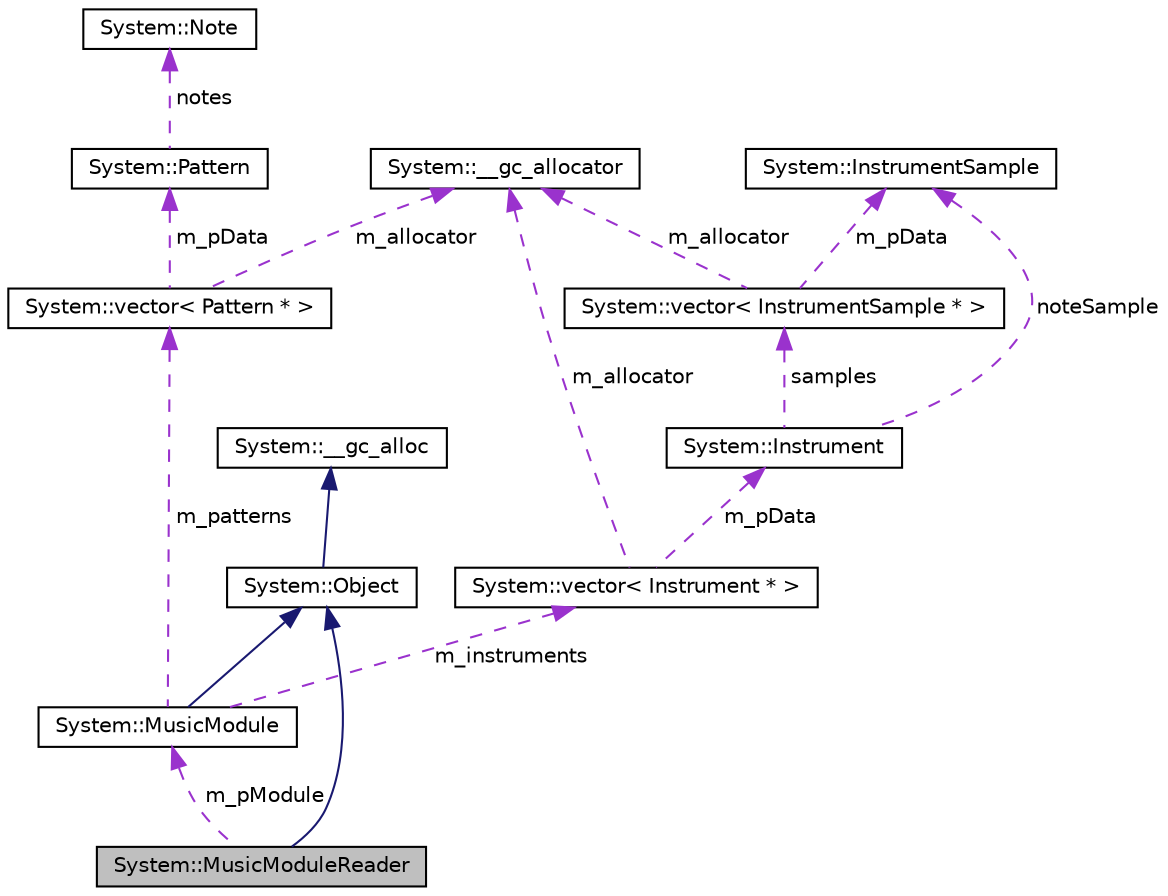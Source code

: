 digraph G
{
  edge [fontname="Helvetica",fontsize="10",labelfontname="Helvetica",labelfontsize="10"];
  node [fontname="Helvetica",fontsize="10",shape=record];
  Node1 [label="System::MusicModuleReader",height=0.2,width=0.4,color="black", fillcolor="grey75", style="filled" fontcolor="black"];
  Node2 -> Node1 [dir="back",color="midnightblue",fontsize="10",style="solid",fontname="Helvetica"];
  Node2 [label="System::Object",height=0.2,width=0.4,color="black", fillcolor="white", style="filled",URL="$class_system_1_1_object.html"];
  Node3 -> Node2 [dir="back",color="midnightblue",fontsize="10",style="solid",fontname="Helvetica"];
  Node3 [label="System::__gc_alloc",height=0.2,width=0.4,color="black", fillcolor="white", style="filled",URL="$class_system_1_1____gc__alloc.html"];
  Node4 -> Node1 [dir="back",color="darkorchid3",fontsize="10",style="dashed",label=" m_pModule" ,fontname="Helvetica"];
  Node4 [label="System::MusicModule",height=0.2,width=0.4,color="black", fillcolor="white", style="filled",URL="$class_system_1_1_music_module.html"];
  Node2 -> Node4 [dir="back",color="midnightblue",fontsize="10",style="solid",fontname="Helvetica"];
  Node5 -> Node4 [dir="back",color="darkorchid3",fontsize="10",style="dashed",label=" m_instruments" ,fontname="Helvetica"];
  Node5 [label="System::vector\< Instrument * \>",height=0.2,width=0.4,color="black", fillcolor="white", style="filled",URL="$class_system_1_1vector.html"];
  Node6 -> Node5 [dir="back",color="darkorchid3",fontsize="10",style="dashed",label=" m_allocator" ,fontname="Helvetica"];
  Node6 [label="System::__gc_allocator",height=0.2,width=0.4,color="black", fillcolor="white", style="filled",URL="$class_system_1_1____gc__allocator.html"];
  Node7 -> Node5 [dir="back",color="darkorchid3",fontsize="10",style="dashed",label=" m_pData" ,fontname="Helvetica"];
  Node7 [label="System::Instrument",height=0.2,width=0.4,color="black", fillcolor="white", style="filled",URL="$class_system_1_1_instrument.html"];
  Node8 -> Node7 [dir="back",color="darkorchid3",fontsize="10",style="dashed",label=" samples" ,fontname="Helvetica"];
  Node8 [label="System::vector\< InstrumentSample * \>",height=0.2,width=0.4,color="black", fillcolor="white", style="filled",URL="$class_system_1_1vector.html"];
  Node6 -> Node8 [dir="back",color="darkorchid3",fontsize="10",style="dashed",label=" m_allocator" ,fontname="Helvetica"];
  Node9 -> Node8 [dir="back",color="darkorchid3",fontsize="10",style="dashed",label=" m_pData" ,fontname="Helvetica"];
  Node9 [label="System::InstrumentSample",height=0.2,width=0.4,color="black", fillcolor="white", style="filled",URL="$class_system_1_1_instrument_sample.html"];
  Node9 -> Node7 [dir="back",color="darkorchid3",fontsize="10",style="dashed",label=" noteSample" ,fontname="Helvetica"];
  Node10 -> Node4 [dir="back",color="darkorchid3",fontsize="10",style="dashed",label=" m_patterns" ,fontname="Helvetica"];
  Node10 [label="System::vector\< Pattern * \>",height=0.2,width=0.4,color="black", fillcolor="white", style="filled",URL="$class_system_1_1vector.html"];
  Node11 -> Node10 [dir="back",color="darkorchid3",fontsize="10",style="dashed",label=" m_pData" ,fontname="Helvetica"];
  Node11 [label="System::Pattern",height=0.2,width=0.4,color="black", fillcolor="white", style="filled",URL="$struct_system_1_1_pattern.html"];
  Node12 -> Node11 [dir="back",color="darkorchid3",fontsize="10",style="dashed",label=" notes" ,fontname="Helvetica"];
  Node12 [label="System::Note",height=0.2,width=0.4,color="black", fillcolor="white", style="filled",URL="$struct_system_1_1_note.html"];
  Node6 -> Node10 [dir="back",color="darkorchid3",fontsize="10",style="dashed",label=" m_allocator" ,fontname="Helvetica"];
}
